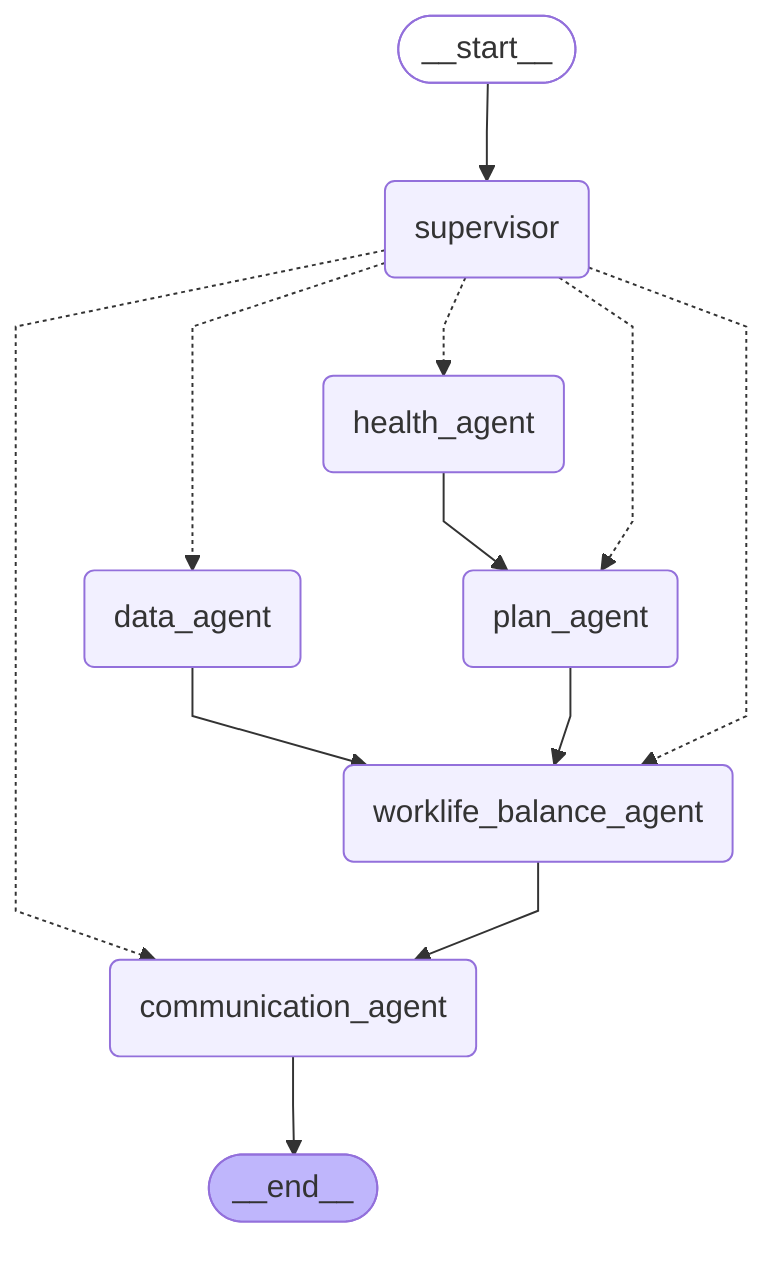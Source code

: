 ---
config:
  flowchart:
    curve: linear
---
graph TD;
	__start__([<p>__start__</p>]):::first
	supervisor(supervisor)
	health_agent(health_agent)
	plan_agent(plan_agent)
	data_agent(data_agent)
	worklife_balance_agent(worklife_balance_agent)
	communication_agent(communication_agent)
	__end__([<p>__end__</p>]):::last
	__start__ --> supervisor;
	data_agent --> worklife_balance_agent;
	health_agent --> plan_agent;
	plan_agent --> worklife_balance_agent;
	supervisor -.-> communication_agent;
	supervisor -.-> data_agent;
	supervisor -.-> health_agent;
	supervisor -.-> plan_agent;
	supervisor -.-> worklife_balance_agent;
	worklife_balance_agent --> communication_agent;
	communication_agent --> __end__;
	classDef default fill:#f2f0ff,line-height:1.2
	classDef first fill-opacity:0
	classDef last fill:#bfb6fc